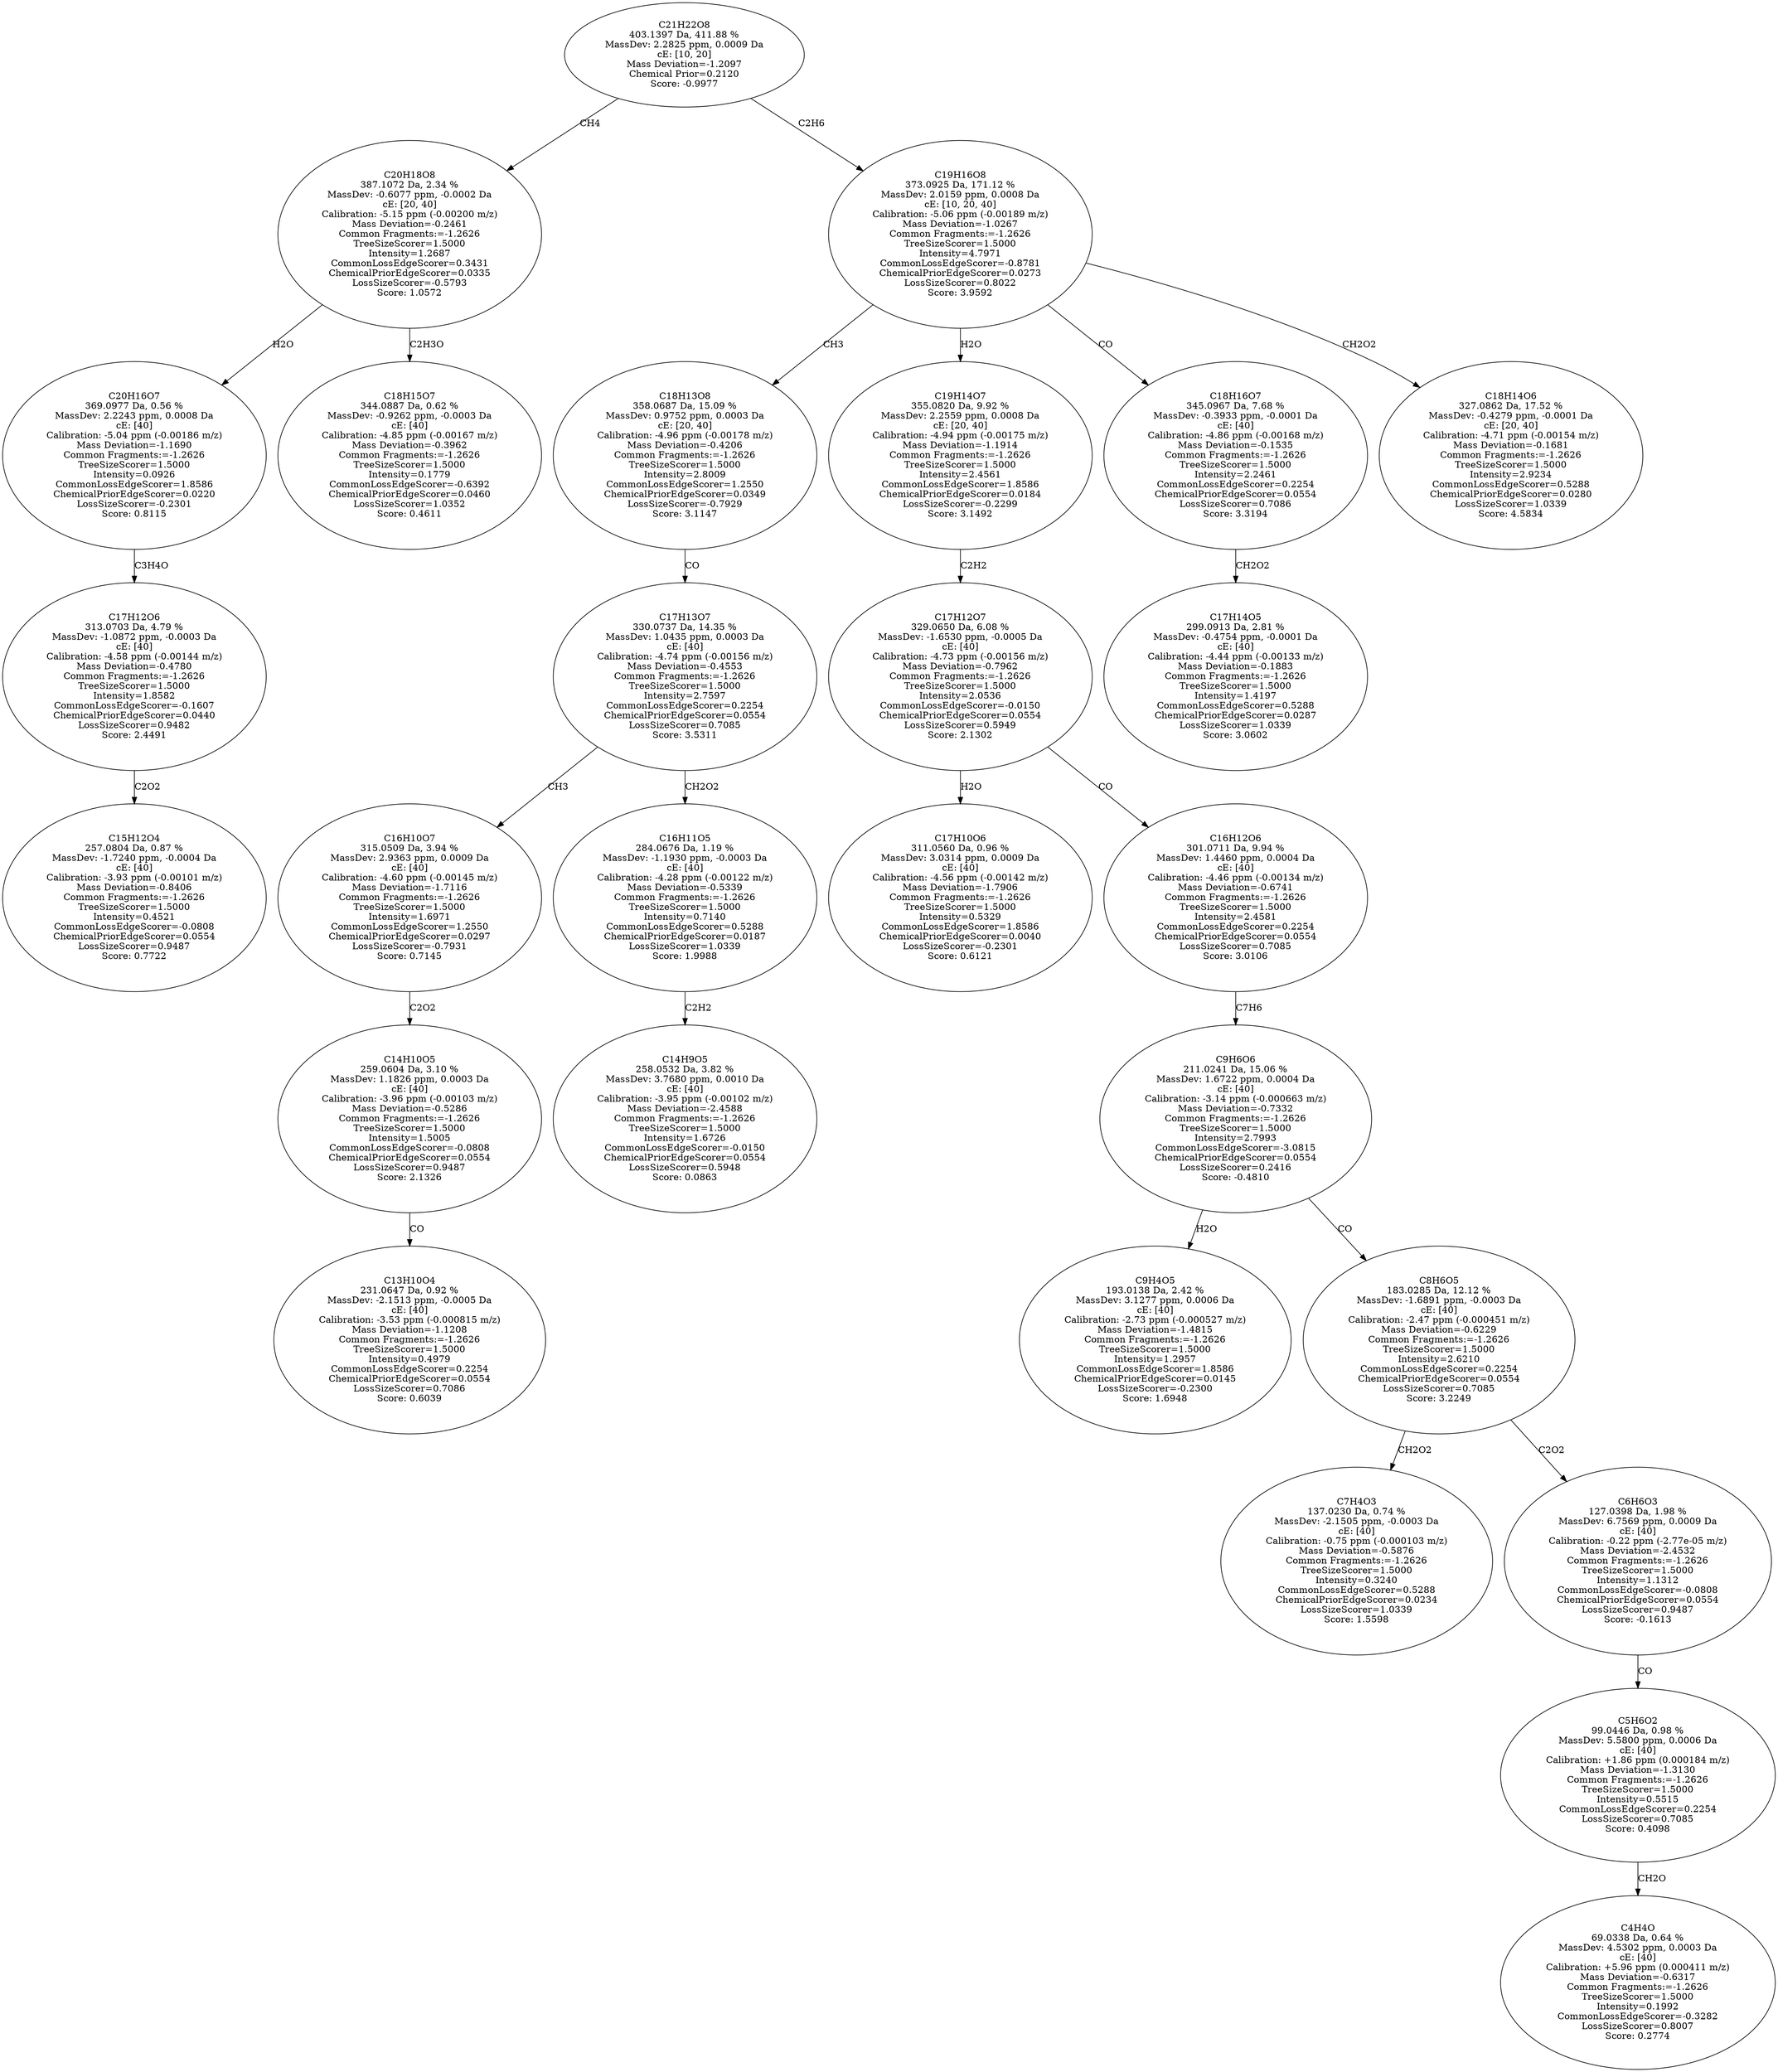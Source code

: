 strict digraph {
v1 [label="C15H12O4\n257.0804 Da, 0.87 %\nMassDev: -1.7240 ppm, -0.0004 Da\ncE: [40]\nCalibration: -3.93 ppm (-0.00101 m/z)\nMass Deviation=-0.8406\nCommon Fragments:=-1.2626\nTreeSizeScorer=1.5000\nIntensity=0.4521\nCommonLossEdgeScorer=-0.0808\nChemicalPriorEdgeScorer=0.0554\nLossSizeScorer=0.9487\nScore: 0.7722"];
v2 [label="C17H12O6\n313.0703 Da, 4.79 %\nMassDev: -1.0872 ppm, -0.0003 Da\ncE: [40]\nCalibration: -4.58 ppm (-0.00144 m/z)\nMass Deviation=-0.4780\nCommon Fragments:=-1.2626\nTreeSizeScorer=1.5000\nIntensity=1.8582\nCommonLossEdgeScorer=-0.1607\nChemicalPriorEdgeScorer=0.0440\nLossSizeScorer=0.9482\nScore: 2.4491"];
v3 [label="C20H16O7\n369.0977 Da, 0.56 %\nMassDev: 2.2243 ppm, 0.0008 Da\ncE: [40]\nCalibration: -5.04 ppm (-0.00186 m/z)\nMass Deviation=-1.1690\nCommon Fragments:=-1.2626\nTreeSizeScorer=1.5000\nIntensity=0.0926\nCommonLossEdgeScorer=1.8586\nChemicalPriorEdgeScorer=0.0220\nLossSizeScorer=-0.2301\nScore: 0.8115"];
v4 [label="C18H15O7\n344.0887 Da, 0.62 %\nMassDev: -0.9262 ppm, -0.0003 Da\ncE: [40]\nCalibration: -4.85 ppm (-0.00167 m/z)\nMass Deviation=-0.3962\nCommon Fragments:=-1.2626\nTreeSizeScorer=1.5000\nIntensity=0.1779\nCommonLossEdgeScorer=-0.6392\nChemicalPriorEdgeScorer=0.0460\nLossSizeScorer=1.0352\nScore: 0.4611"];
v5 [label="C20H18O8\n387.1072 Da, 2.34 %\nMassDev: -0.6077 ppm, -0.0002 Da\ncE: [20, 40]\nCalibration: -5.15 ppm (-0.00200 m/z)\nMass Deviation=-0.2461\nCommon Fragments:=-1.2626\nTreeSizeScorer=1.5000\nIntensity=1.2687\nCommonLossEdgeScorer=0.3431\nChemicalPriorEdgeScorer=0.0335\nLossSizeScorer=-0.5793\nScore: 1.0572"];
v6 [label="C13H10O4\n231.0647 Da, 0.92 %\nMassDev: -2.1513 ppm, -0.0005 Da\ncE: [40]\nCalibration: -3.53 ppm (-0.000815 m/z)\nMass Deviation=-1.1208\nCommon Fragments:=-1.2626\nTreeSizeScorer=1.5000\nIntensity=0.4979\nCommonLossEdgeScorer=0.2254\nChemicalPriorEdgeScorer=0.0554\nLossSizeScorer=0.7086\nScore: 0.6039"];
v7 [label="C14H10O5\n259.0604 Da, 3.10 %\nMassDev: 1.1826 ppm, 0.0003 Da\ncE: [40]\nCalibration: -3.96 ppm (-0.00103 m/z)\nMass Deviation=-0.5286\nCommon Fragments:=-1.2626\nTreeSizeScorer=1.5000\nIntensity=1.5005\nCommonLossEdgeScorer=-0.0808\nChemicalPriorEdgeScorer=0.0554\nLossSizeScorer=0.9487\nScore: 2.1326"];
v8 [label="C16H10O7\n315.0509 Da, 3.94 %\nMassDev: 2.9363 ppm, 0.0009 Da\ncE: [40]\nCalibration: -4.60 ppm (-0.00145 m/z)\nMass Deviation=-1.7116\nCommon Fragments:=-1.2626\nTreeSizeScorer=1.5000\nIntensity=1.6971\nCommonLossEdgeScorer=1.2550\nChemicalPriorEdgeScorer=0.0297\nLossSizeScorer=-0.7931\nScore: 0.7145"];
v9 [label="C14H9O5\n258.0532 Da, 3.82 %\nMassDev: 3.7680 ppm, 0.0010 Da\ncE: [40]\nCalibration: -3.95 ppm (-0.00102 m/z)\nMass Deviation=-2.4588\nCommon Fragments:=-1.2626\nTreeSizeScorer=1.5000\nIntensity=1.6726\nCommonLossEdgeScorer=-0.0150\nChemicalPriorEdgeScorer=0.0554\nLossSizeScorer=0.5948\nScore: 0.0863"];
v10 [label="C16H11O5\n284.0676 Da, 1.19 %\nMassDev: -1.1930 ppm, -0.0003 Da\ncE: [40]\nCalibration: -4.28 ppm (-0.00122 m/z)\nMass Deviation=-0.5339\nCommon Fragments:=-1.2626\nTreeSizeScorer=1.5000\nIntensity=0.7140\nCommonLossEdgeScorer=0.5288\nChemicalPriorEdgeScorer=0.0187\nLossSizeScorer=1.0339\nScore: 1.9988"];
v11 [label="C17H13O7\n330.0737 Da, 14.35 %\nMassDev: 1.0435 ppm, 0.0003 Da\ncE: [40]\nCalibration: -4.74 ppm (-0.00156 m/z)\nMass Deviation=-0.4553\nCommon Fragments:=-1.2626\nTreeSizeScorer=1.5000\nIntensity=2.7597\nCommonLossEdgeScorer=0.2254\nChemicalPriorEdgeScorer=0.0554\nLossSizeScorer=0.7085\nScore: 3.5311"];
v12 [label="C18H13O8\n358.0687 Da, 15.09 %\nMassDev: 0.9752 ppm, 0.0003 Da\ncE: [20, 40]\nCalibration: -4.96 ppm (-0.00178 m/z)\nMass Deviation=-0.4206\nCommon Fragments:=-1.2626\nTreeSizeScorer=1.5000\nIntensity=2.8009\nCommonLossEdgeScorer=1.2550\nChemicalPriorEdgeScorer=0.0349\nLossSizeScorer=-0.7929\nScore: 3.1147"];
v13 [label="C17H10O6\n311.0560 Da, 0.96 %\nMassDev: 3.0314 ppm, 0.0009 Da\ncE: [40]\nCalibration: -4.56 ppm (-0.00142 m/z)\nMass Deviation=-1.7906\nCommon Fragments:=-1.2626\nTreeSizeScorer=1.5000\nIntensity=0.5329\nCommonLossEdgeScorer=1.8586\nChemicalPriorEdgeScorer=0.0040\nLossSizeScorer=-0.2301\nScore: 0.6121"];
v14 [label="C9H4O5\n193.0138 Da, 2.42 %\nMassDev: 3.1277 ppm, 0.0006 Da\ncE: [40]\nCalibration: -2.73 ppm (-0.000527 m/z)\nMass Deviation=-1.4815\nCommon Fragments:=-1.2626\nTreeSizeScorer=1.5000\nIntensity=1.2957\nCommonLossEdgeScorer=1.8586\nChemicalPriorEdgeScorer=0.0145\nLossSizeScorer=-0.2300\nScore: 1.6948"];
v15 [label="C7H4O3\n137.0230 Da, 0.74 %\nMassDev: -2.1505 ppm, -0.0003 Da\ncE: [40]\nCalibration: -0.75 ppm (-0.000103 m/z)\nMass Deviation=-0.5876\nCommon Fragments:=-1.2626\nTreeSizeScorer=1.5000\nIntensity=0.3240\nCommonLossEdgeScorer=0.5288\nChemicalPriorEdgeScorer=0.0234\nLossSizeScorer=1.0339\nScore: 1.5598"];
v16 [label="C4H4O\n69.0338 Da, 0.64 %\nMassDev: 4.5302 ppm, 0.0003 Da\ncE: [40]\nCalibration: +5.96 ppm (0.000411 m/z)\nMass Deviation=-0.6317\nCommon Fragments:=-1.2626\nTreeSizeScorer=1.5000\nIntensity=0.1992\nCommonLossEdgeScorer=-0.3282\nLossSizeScorer=0.8007\nScore: 0.2774"];
v17 [label="C5H6O2\n99.0446 Da, 0.98 %\nMassDev: 5.5800 ppm, 0.0006 Da\ncE: [40]\nCalibration: +1.86 ppm (0.000184 m/z)\nMass Deviation=-1.3130\nCommon Fragments:=-1.2626\nTreeSizeScorer=1.5000\nIntensity=0.5515\nCommonLossEdgeScorer=0.2254\nLossSizeScorer=0.7085\nScore: 0.4098"];
v18 [label="C6H6O3\n127.0398 Da, 1.98 %\nMassDev: 6.7569 ppm, 0.0009 Da\ncE: [40]\nCalibration: -0.22 ppm (-2.77e-05 m/z)\nMass Deviation=-2.4532\nCommon Fragments:=-1.2626\nTreeSizeScorer=1.5000\nIntensity=1.1312\nCommonLossEdgeScorer=-0.0808\nChemicalPriorEdgeScorer=0.0554\nLossSizeScorer=0.9487\nScore: -0.1613"];
v19 [label="C8H6O5\n183.0285 Da, 12.12 %\nMassDev: -1.6891 ppm, -0.0003 Da\ncE: [40]\nCalibration: -2.47 ppm (-0.000451 m/z)\nMass Deviation=-0.6229\nCommon Fragments:=-1.2626\nTreeSizeScorer=1.5000\nIntensity=2.6210\nCommonLossEdgeScorer=0.2254\nChemicalPriorEdgeScorer=0.0554\nLossSizeScorer=0.7085\nScore: 3.2249"];
v20 [label="C9H6O6\n211.0241 Da, 15.06 %\nMassDev: 1.6722 ppm, 0.0004 Da\ncE: [40]\nCalibration: -3.14 ppm (-0.000663 m/z)\nMass Deviation=-0.7332\nCommon Fragments:=-1.2626\nTreeSizeScorer=1.5000\nIntensity=2.7993\nCommonLossEdgeScorer=-3.0815\nChemicalPriorEdgeScorer=0.0554\nLossSizeScorer=0.2416\nScore: -0.4810"];
v21 [label="C16H12O6\n301.0711 Da, 9.94 %\nMassDev: 1.4460 ppm, 0.0004 Da\ncE: [40]\nCalibration: -4.46 ppm (-0.00134 m/z)\nMass Deviation=-0.6741\nCommon Fragments:=-1.2626\nTreeSizeScorer=1.5000\nIntensity=2.4581\nCommonLossEdgeScorer=0.2254\nChemicalPriorEdgeScorer=0.0554\nLossSizeScorer=0.7085\nScore: 3.0106"];
v22 [label="C17H12O7\n329.0650 Da, 6.08 %\nMassDev: -1.6530 ppm, -0.0005 Da\ncE: [40]\nCalibration: -4.73 ppm (-0.00156 m/z)\nMass Deviation=-0.7962\nCommon Fragments:=-1.2626\nTreeSizeScorer=1.5000\nIntensity=2.0536\nCommonLossEdgeScorer=-0.0150\nChemicalPriorEdgeScorer=0.0554\nLossSizeScorer=0.5949\nScore: 2.1302"];
v23 [label="C19H14O7\n355.0820 Da, 9.92 %\nMassDev: 2.2559 ppm, 0.0008 Da\ncE: [20, 40]\nCalibration: -4.94 ppm (-0.00175 m/z)\nMass Deviation=-1.1914\nCommon Fragments:=-1.2626\nTreeSizeScorer=1.5000\nIntensity=2.4561\nCommonLossEdgeScorer=1.8586\nChemicalPriorEdgeScorer=0.0184\nLossSizeScorer=-0.2299\nScore: 3.1492"];
v24 [label="C17H14O5\n299.0913 Da, 2.81 %\nMassDev: -0.4754 ppm, -0.0001 Da\ncE: [40]\nCalibration: -4.44 ppm (-0.00133 m/z)\nMass Deviation=-0.1883\nCommon Fragments:=-1.2626\nTreeSizeScorer=1.5000\nIntensity=1.4197\nCommonLossEdgeScorer=0.5288\nChemicalPriorEdgeScorer=0.0287\nLossSizeScorer=1.0339\nScore: 3.0602"];
v25 [label="C18H16O7\n345.0967 Da, 7.68 %\nMassDev: -0.3933 ppm, -0.0001 Da\ncE: [40]\nCalibration: -4.86 ppm (-0.00168 m/z)\nMass Deviation=-0.1535\nCommon Fragments:=-1.2626\nTreeSizeScorer=1.5000\nIntensity=2.2461\nCommonLossEdgeScorer=0.2254\nChemicalPriorEdgeScorer=0.0554\nLossSizeScorer=0.7086\nScore: 3.3194"];
v26 [label="C18H14O6\n327.0862 Da, 17.52 %\nMassDev: -0.4279 ppm, -0.0001 Da\ncE: [20, 40]\nCalibration: -4.71 ppm (-0.00154 m/z)\nMass Deviation=-0.1681\nCommon Fragments:=-1.2626\nTreeSizeScorer=1.5000\nIntensity=2.9234\nCommonLossEdgeScorer=0.5288\nChemicalPriorEdgeScorer=0.0280\nLossSizeScorer=1.0339\nScore: 4.5834"];
v27 [label="C19H16O8\n373.0925 Da, 171.12 %\nMassDev: 2.0159 ppm, 0.0008 Da\ncE: [10, 20, 40]\nCalibration: -5.06 ppm (-0.00189 m/z)\nMass Deviation=-1.0267\nCommon Fragments:=-1.2626\nTreeSizeScorer=1.5000\nIntensity=4.7971\nCommonLossEdgeScorer=-0.8781\nChemicalPriorEdgeScorer=0.0273\nLossSizeScorer=0.8022\nScore: 3.9592"];
v28 [label="C21H22O8\n403.1397 Da, 411.88 %\nMassDev: 2.2825 ppm, 0.0009 Da\ncE: [10, 20]\nMass Deviation=-1.2097\nChemical Prior=0.2120\nScore: -0.9977"];
v2 -> v1 [label="C2O2"];
v3 -> v2 [label="C3H4O"];
v5 -> v3 [label="H2O"];
v5 -> v4 [label="C2H3O"];
v28 -> v5 [label="CH4"];
v7 -> v6 [label="CO"];
v8 -> v7 [label="C2O2"];
v11 -> v8 [label="CH3"];
v10 -> v9 [label="C2H2"];
v11 -> v10 [label="CH2O2"];
v12 -> v11 [label="CO"];
v27 -> v12 [label="CH3"];
v22 -> v13 [label="H2O"];
v20 -> v14 [label="H2O"];
v19 -> v15 [label="CH2O2"];
v17 -> v16 [label="CH2O"];
v18 -> v17 [label="CO"];
v19 -> v18 [label="C2O2"];
v20 -> v19 [label="CO"];
v21 -> v20 [label="C7H6"];
v22 -> v21 [label="CO"];
v23 -> v22 [label="C2H2"];
v27 -> v23 [label="H2O"];
v25 -> v24 [label="CH2O2"];
v27 -> v25 [label="CO"];
v27 -> v26 [label="CH2O2"];
v28 -> v27 [label="C2H6"];
}